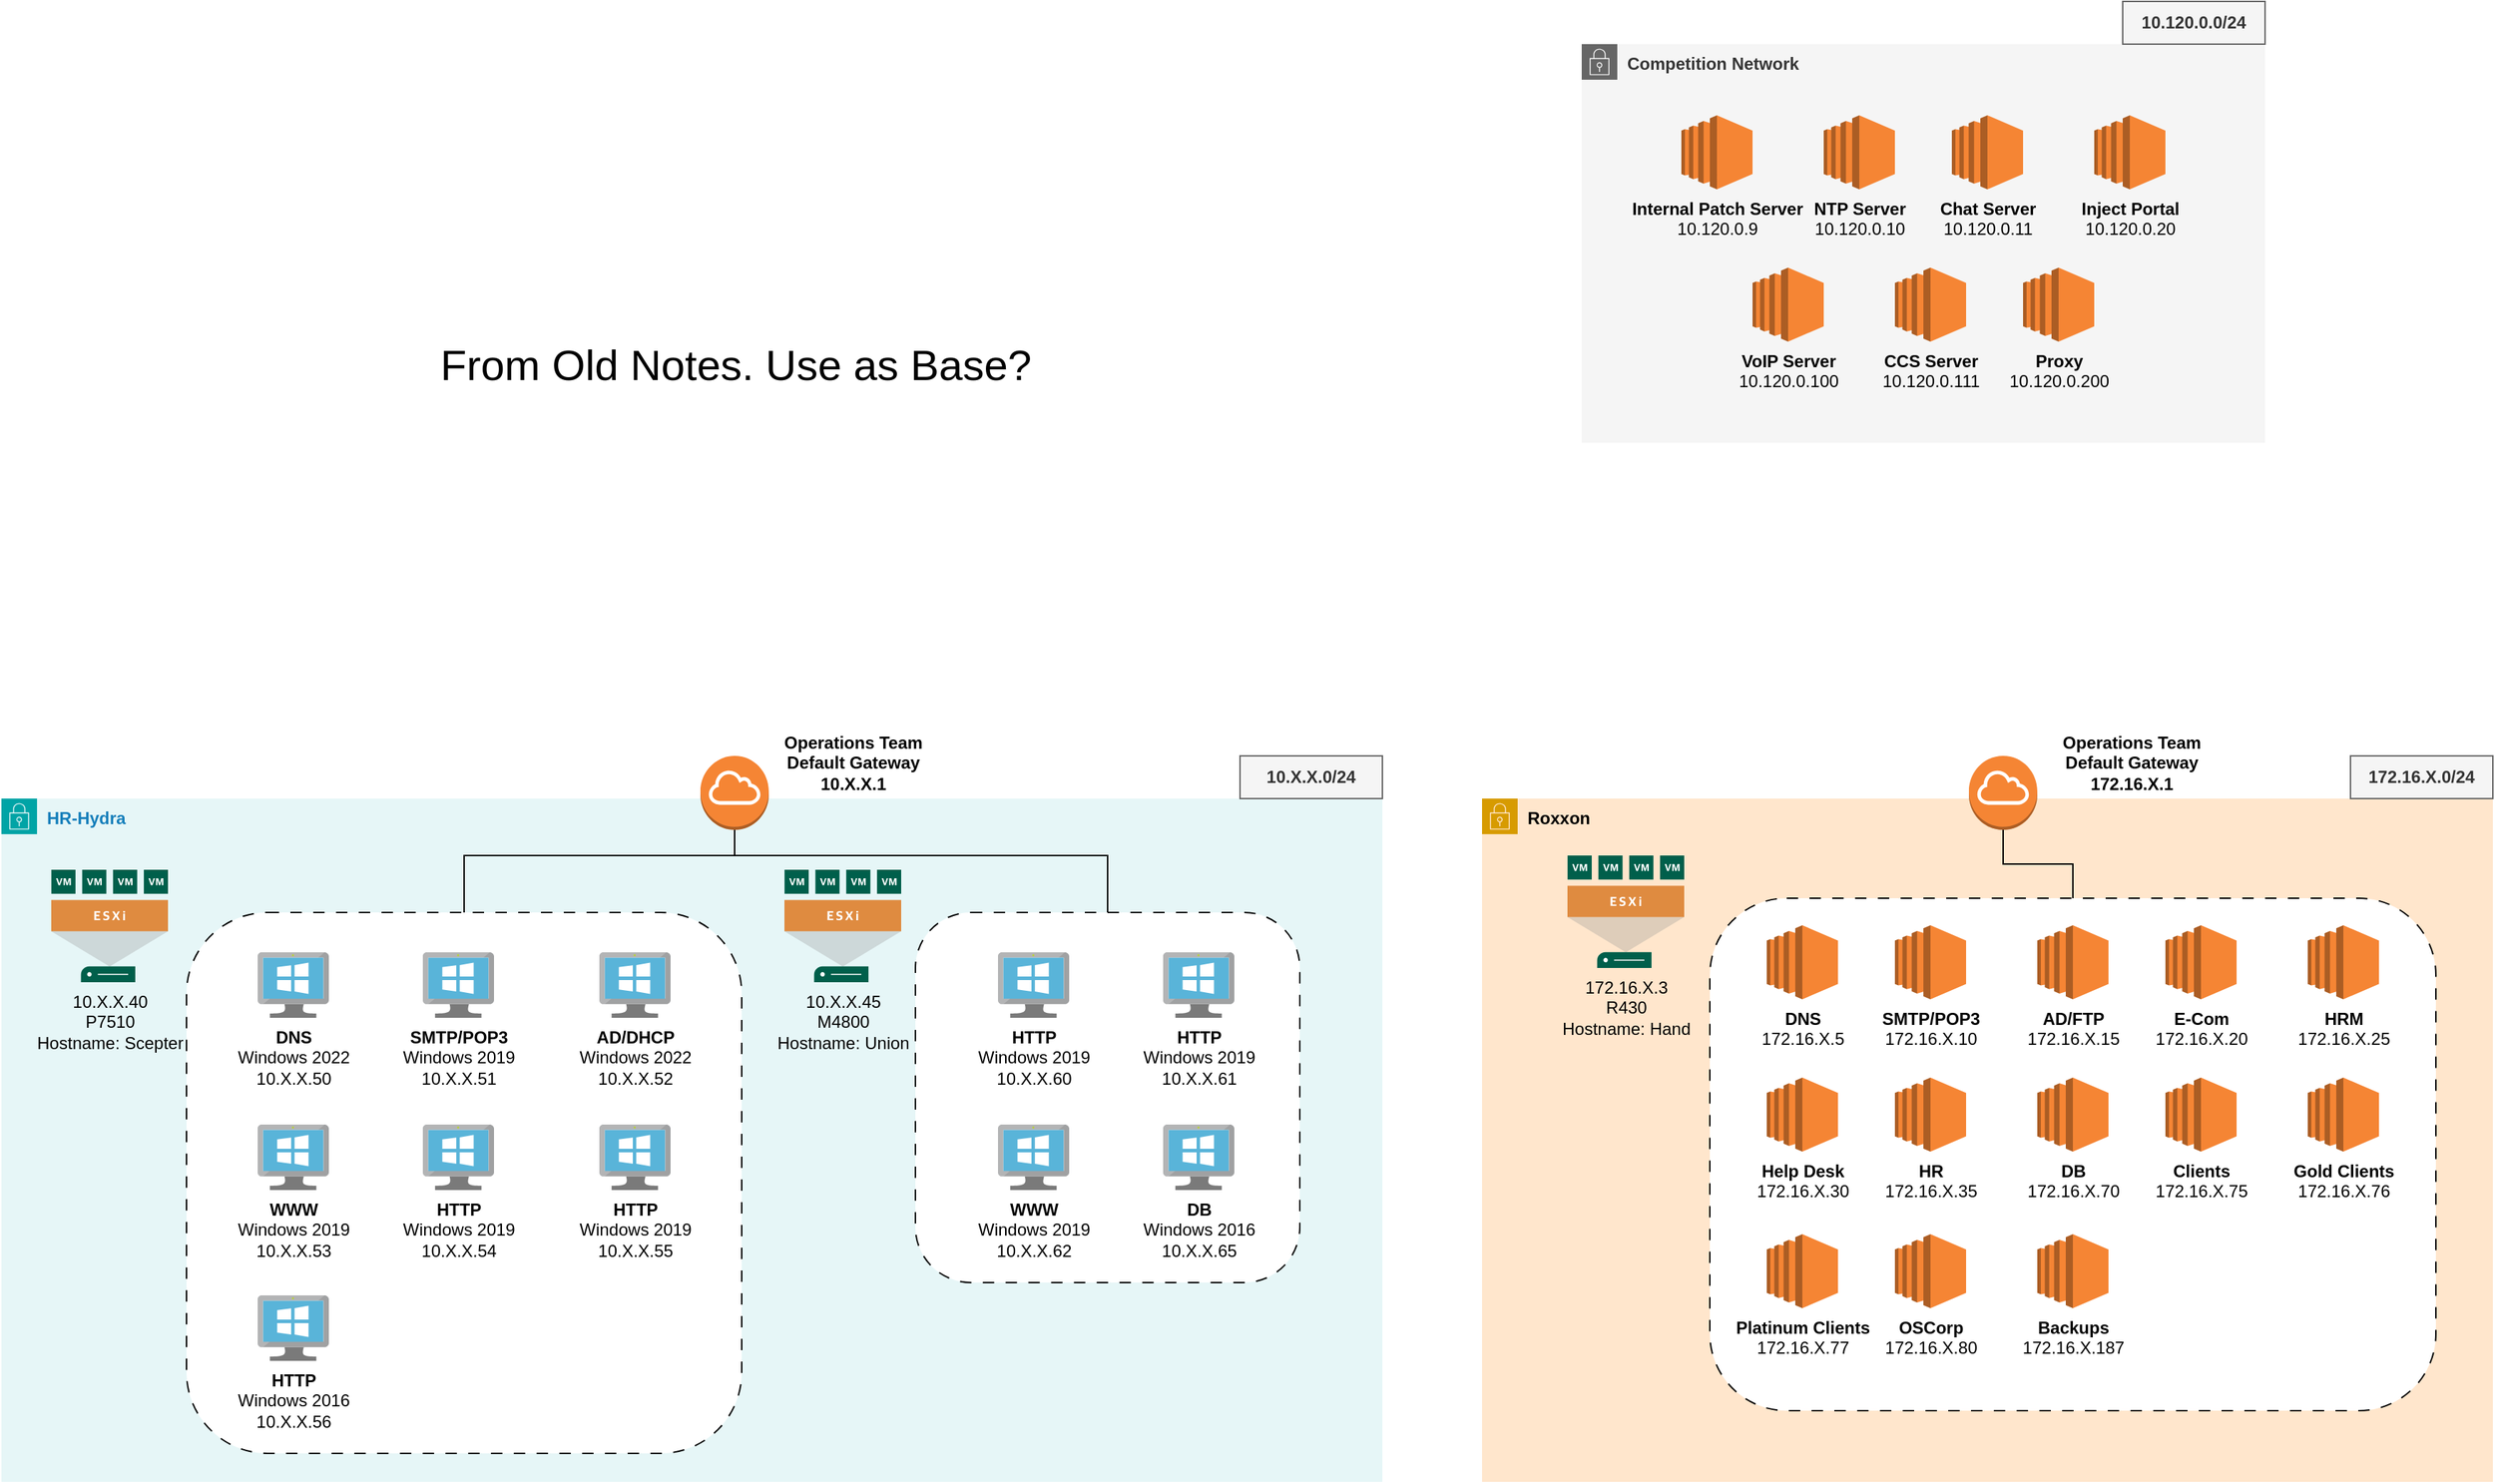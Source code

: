 <mxfile version="26.2.10">
  <diagram name="Page-1" id="bnYwa6Kh5TYx6-Wm2nw0">
    <mxGraphModel grid="1" page="1" gridSize="10" guides="1" tooltips="1" connect="1" arrows="1" fold="1" pageScale="1" pageWidth="850" pageHeight="1100" math="0" shadow="0">
      <root>
        <mxCell id="0" />
        <mxCell id="1" parent="0" />
        <mxCell id="xX2m8O3BPdrQUNBD5YOa-1" value="&lt;b&gt;Roxxon&lt;/b&gt;" style="points=[[0,0],[0.25,0],[0.5,0],[0.75,0],[1,0],[1,0.25],[1,0.5],[1,0.75],[1,1],[0.75,1],[0.5,1],[0.25,1],[0,1],[0,0.75],[0,0.5],[0,0.25]];outlineConnect=0;html=1;whiteSpace=wrap;fontSize=12;fontStyle=0;container=1;pointerEvents=0;collapsible=0;recursiveResize=0;shape=mxgraph.aws4.group;grIcon=mxgraph.aws4.group_security_group;grStroke=0;strokeColor=#d79b00;fillColor=#ffe6cc;verticalAlign=top;align=left;spacingLeft=30;dashed=0;" vertex="1" parent="1">
          <mxGeometry x="950" y="-40" width="710" height="480" as="geometry" />
        </mxCell>
        <mxCell id="xX2m8O3BPdrQUNBD5YOa-2" value="" style="rounded=1;whiteSpace=wrap;html=1;dashed=1;dashPattern=8 8;" vertex="1" parent="xX2m8O3BPdrQUNBD5YOa-1">
          <mxGeometry x="160" y="70" width="510" height="360" as="geometry" />
        </mxCell>
        <mxCell id="xX2m8O3BPdrQUNBD5YOa-3" value="172.16.X.3&lt;div&gt;R430&lt;/div&gt;&lt;div&gt;Hostname: Hand&lt;/div&gt;" style="sketch=0;pointerEvents=1;shadow=0;dashed=0;html=1;strokeColor=none;fillColor=#005F4B;labelPosition=center;verticalLabelPosition=bottom;verticalAlign=top;align=center;outlineConnect=0;shape=mxgraph.veeam2.esxi_host;" vertex="1" parent="xX2m8O3BPdrQUNBD5YOa-1">
          <mxGeometry x="60" y="40" width="82" height="79" as="geometry" />
        </mxCell>
        <mxCell id="xX2m8O3BPdrQUNBD5YOa-4" value="&lt;b&gt;DNS&lt;/b&gt;&lt;div&gt;172.16.X.5&lt;/div&gt;" style="outlineConnect=0;dashed=0;verticalLabelPosition=bottom;verticalAlign=top;align=center;html=1;shape=mxgraph.aws3.ec2;fillColor=#F58534;gradientColor=none;" vertex="1" parent="xX2m8O3BPdrQUNBD5YOa-1">
          <mxGeometry x="200" y="89" width="50" height="52" as="geometry" />
        </mxCell>
        <mxCell id="xX2m8O3BPdrQUNBD5YOa-5" value="&lt;b&gt;SMTP/POP3&lt;/b&gt;&lt;br&gt;&lt;div&gt;172.16.X.10&lt;/div&gt;" style="outlineConnect=0;dashed=0;verticalLabelPosition=bottom;verticalAlign=top;align=center;html=1;shape=mxgraph.aws3.ec2;fillColor=#F58534;gradientColor=none;" vertex="1" parent="xX2m8O3BPdrQUNBD5YOa-1">
          <mxGeometry x="290" y="89" width="50" height="52" as="geometry" />
        </mxCell>
        <mxCell id="xX2m8O3BPdrQUNBD5YOa-6" value="&lt;b&gt;AD/FTP&lt;/b&gt;&lt;br&gt;&lt;div&gt;172.16.X.15&lt;/div&gt;" style="outlineConnect=0;dashed=0;verticalLabelPosition=bottom;verticalAlign=top;align=center;html=1;shape=mxgraph.aws3.ec2;fillColor=#F58534;gradientColor=none;" vertex="1" parent="xX2m8O3BPdrQUNBD5YOa-1">
          <mxGeometry x="390" y="89" width="50" height="52" as="geometry" />
        </mxCell>
        <mxCell id="xX2m8O3BPdrQUNBD5YOa-7" value="&lt;b&gt;E-Com&lt;/b&gt;&lt;br&gt;&lt;div&gt;172.16.X.20&lt;/div&gt;" style="outlineConnect=0;dashed=0;verticalLabelPosition=bottom;verticalAlign=top;align=center;html=1;shape=mxgraph.aws3.ec2;fillColor=#F58534;gradientColor=none;" vertex="1" parent="xX2m8O3BPdrQUNBD5YOa-1">
          <mxGeometry x="480" y="89" width="50" height="52" as="geometry" />
        </mxCell>
        <mxCell id="xX2m8O3BPdrQUNBD5YOa-8" value="&lt;b&gt;HRM&lt;/b&gt;&lt;br&gt;&lt;div&gt;172.16.X.25&lt;/div&gt;" style="outlineConnect=0;dashed=0;verticalLabelPosition=bottom;verticalAlign=top;align=center;html=1;shape=mxgraph.aws3.ec2;fillColor=#F58534;gradientColor=none;" vertex="1" parent="xX2m8O3BPdrQUNBD5YOa-1">
          <mxGeometry x="580" y="89" width="50" height="52" as="geometry" />
        </mxCell>
        <mxCell id="xX2m8O3BPdrQUNBD5YOa-9" value="&lt;b&gt;Help Desk&lt;/b&gt;&lt;br&gt;&lt;div&gt;172.16.X.30&lt;/div&gt;" style="outlineConnect=0;dashed=0;verticalLabelPosition=bottom;verticalAlign=top;align=center;html=1;shape=mxgraph.aws3.ec2;fillColor=#F58534;gradientColor=none;" vertex="1" parent="xX2m8O3BPdrQUNBD5YOa-1">
          <mxGeometry x="200" y="196" width="50" height="52" as="geometry" />
        </mxCell>
        <mxCell id="xX2m8O3BPdrQUNBD5YOa-10" value="&lt;b&gt;HR&lt;/b&gt;&lt;br&gt;&lt;div&gt;172.16.X.35&lt;/div&gt;" style="outlineConnect=0;dashed=0;verticalLabelPosition=bottom;verticalAlign=top;align=center;html=1;shape=mxgraph.aws3.ec2;fillColor=#F58534;gradientColor=none;" vertex="1" parent="xX2m8O3BPdrQUNBD5YOa-1">
          <mxGeometry x="290" y="196" width="50" height="52" as="geometry" />
        </mxCell>
        <mxCell id="xX2m8O3BPdrQUNBD5YOa-11" value="&lt;b&gt;DB&lt;/b&gt;&lt;br&gt;&lt;div&gt;172.16.X.70&lt;/div&gt;" style="outlineConnect=0;dashed=0;verticalLabelPosition=bottom;verticalAlign=top;align=center;html=1;shape=mxgraph.aws3.ec2;fillColor=#F58534;gradientColor=none;" vertex="1" parent="xX2m8O3BPdrQUNBD5YOa-1">
          <mxGeometry x="390" y="196" width="50" height="52" as="geometry" />
        </mxCell>
        <mxCell id="xX2m8O3BPdrQUNBD5YOa-12" value="&lt;b&gt;Clients&lt;/b&gt;&lt;br&gt;&lt;div&gt;172.16.X.75&lt;/div&gt;" style="outlineConnect=0;dashed=0;verticalLabelPosition=bottom;verticalAlign=top;align=center;html=1;shape=mxgraph.aws3.ec2;fillColor=#F58534;gradientColor=none;" vertex="1" parent="xX2m8O3BPdrQUNBD5YOa-1">
          <mxGeometry x="480" y="196" width="50" height="52" as="geometry" />
        </mxCell>
        <mxCell id="xX2m8O3BPdrQUNBD5YOa-13" value="&lt;b&gt;Gold Clients&lt;/b&gt;&lt;br&gt;&lt;div&gt;172.16.X.76&lt;/div&gt;" style="outlineConnect=0;dashed=0;verticalLabelPosition=bottom;verticalAlign=top;align=center;html=1;shape=mxgraph.aws3.ec2;fillColor=#F58534;gradientColor=none;" vertex="1" parent="xX2m8O3BPdrQUNBD5YOa-1">
          <mxGeometry x="580" y="196" width="50" height="52" as="geometry" />
        </mxCell>
        <mxCell id="xX2m8O3BPdrQUNBD5YOa-14" value="&lt;b&gt;Platinum Clients&lt;/b&gt;&lt;br&gt;&lt;div&gt;172.16.X.77&lt;/div&gt;" style="outlineConnect=0;dashed=0;verticalLabelPosition=bottom;verticalAlign=top;align=center;html=1;shape=mxgraph.aws3.ec2;fillColor=#F58534;gradientColor=none;" vertex="1" parent="xX2m8O3BPdrQUNBD5YOa-1">
          <mxGeometry x="200" y="306" width="50" height="52" as="geometry" />
        </mxCell>
        <mxCell id="xX2m8O3BPdrQUNBD5YOa-15" value="&lt;b&gt;OSCorp&lt;/b&gt;&lt;br&gt;&lt;div&gt;172.16.X.80&lt;/div&gt;" style="outlineConnect=0;dashed=0;verticalLabelPosition=bottom;verticalAlign=top;align=center;html=1;shape=mxgraph.aws3.ec2;fillColor=#F58534;gradientColor=none;" vertex="1" parent="xX2m8O3BPdrQUNBD5YOa-1">
          <mxGeometry x="290" y="306" width="50" height="52" as="geometry" />
        </mxCell>
        <mxCell id="xX2m8O3BPdrQUNBD5YOa-16" value="&lt;b&gt;Backups&lt;/b&gt;&lt;br&gt;&lt;div&gt;172.16.X.187&lt;/div&gt;" style="outlineConnect=0;dashed=0;verticalLabelPosition=bottom;verticalAlign=top;align=center;html=1;shape=mxgraph.aws3.ec2;fillColor=#F58534;gradientColor=none;" vertex="1" parent="xX2m8O3BPdrQUNBD5YOa-1">
          <mxGeometry x="390" y="306" width="50" height="52" as="geometry" />
        </mxCell>
        <mxCell id="xX2m8O3BPdrQUNBD5YOa-17" value="" style="outlineConnect=0;dashed=0;verticalLabelPosition=bottom;verticalAlign=top;align=center;html=1;shape=mxgraph.aws3.internet_gateway;fillColor=#F58534;gradientColor=none;" vertex="1" parent="xX2m8O3BPdrQUNBD5YOa-1">
          <mxGeometry x="342" y="-30" width="48" height="52" as="geometry" />
        </mxCell>
        <mxCell id="xX2m8O3BPdrQUNBD5YOa-18" style="edgeStyle=orthogonalEdgeStyle;rounded=0;orthogonalLoop=1;jettySize=auto;html=1;entryX=0.5;entryY=1;entryDx=0;entryDy=0;entryPerimeter=0;endArrow=none;startFill=0;" edge="1" parent="xX2m8O3BPdrQUNBD5YOa-1" source="xX2m8O3BPdrQUNBD5YOa-2" target="xX2m8O3BPdrQUNBD5YOa-17">
          <mxGeometry relative="1" as="geometry" />
        </mxCell>
        <mxCell id="xX2m8O3BPdrQUNBD5YOa-19" value="&lt;b&gt;HR-Hydra&lt;/b&gt;" style="points=[[0,0],[0.25,0],[0.5,0],[0.75,0],[1,0],[1,0.25],[1,0.5],[1,0.75],[1,1],[0.75,1],[0.5,1],[0.25,1],[0,1],[0,0.75],[0,0.5],[0,0.25]];outlineConnect=0;gradientColor=none;html=1;whiteSpace=wrap;fontSize=12;fontStyle=0;container=1;pointerEvents=0;collapsible=0;recursiveResize=0;shape=mxgraph.aws4.group;grIcon=mxgraph.aws4.group_security_group;grStroke=0;strokeColor=#00A4A6;fillColor=#E6F6F7;verticalAlign=top;align=left;spacingLeft=30;fontColor=#147EBA;dashed=0;" vertex="1" parent="1">
          <mxGeometry x="-90" y="-40" width="970" height="480" as="geometry" />
        </mxCell>
        <mxCell id="xX2m8O3BPdrQUNBD5YOa-20" value="" style="outlineConnect=0;dashed=0;verticalLabelPosition=bottom;verticalAlign=top;align=center;html=1;shape=mxgraph.aws3.internet_gateway;fillColor=#F58534;gradientColor=none;" vertex="1" parent="xX2m8O3BPdrQUNBD5YOa-19">
          <mxGeometry x="491" y="-30" width="48" height="52" as="geometry" />
        </mxCell>
        <mxCell id="xX2m8O3BPdrQUNBD5YOa-21" value="&lt;div&gt;Operations Team&lt;/div&gt;&lt;div&gt;Default Gateway&lt;/div&gt;10.X.X.1" style="text;html=1;align=center;verticalAlign=middle;whiteSpace=wrap;rounded=0;fontStyle=1" vertex="1" parent="xX2m8O3BPdrQUNBD5YOa-19">
          <mxGeometry x="537" y="-50" width="123" height="50" as="geometry" />
        </mxCell>
        <mxCell id="xX2m8O3BPdrQUNBD5YOa-22" value="" style="rounded=1;whiteSpace=wrap;html=1;dashed=1;dashPattern=8 8;" vertex="1" parent="1">
          <mxGeometry x="40" y="40" width="390" height="380" as="geometry" />
        </mxCell>
        <mxCell id="xX2m8O3BPdrQUNBD5YOa-23" value="10.X.X.40&lt;div&gt;P7510&lt;/div&gt;&lt;div&gt;Hostname: Scepter&lt;/div&gt;" style="sketch=0;pointerEvents=1;shadow=0;dashed=0;html=1;strokeColor=none;fillColor=#005F4B;labelPosition=center;verticalLabelPosition=bottom;verticalAlign=top;align=center;outlineConnect=0;shape=mxgraph.veeam2.esxi_host;" vertex="1" parent="1">
          <mxGeometry x="-55" y="10" width="82" height="79" as="geometry" />
        </mxCell>
        <mxCell id="xX2m8O3BPdrQUNBD5YOa-24" value="10.X.X.45&lt;div&gt;M4800&lt;/div&gt;&lt;div&gt;Hostname: Union&lt;/div&gt;" style="sketch=0;pointerEvents=1;shadow=0;dashed=0;html=1;strokeColor=none;fillColor=#005F4B;labelPosition=center;verticalLabelPosition=bottom;verticalAlign=top;align=center;outlineConnect=0;shape=mxgraph.veeam2.esxi_host;" vertex="1" parent="1">
          <mxGeometry x="460" y="10" width="82" height="79" as="geometry" />
        </mxCell>
        <mxCell id="xX2m8O3BPdrQUNBD5YOa-25" value="&lt;b&gt;DNS&lt;/b&gt;&lt;br&gt;Windows 2022&lt;br&gt;10.X.X.50" style="image;sketch=0;aspect=fixed;html=1;points=[];align=center;fontSize=12;image=img/lib/mscae/VirtualMachineWindows.svg;" vertex="1" parent="1">
          <mxGeometry x="90" y="68" width="50" height="46" as="geometry" />
        </mxCell>
        <mxCell id="xX2m8O3BPdrQUNBD5YOa-26" value="&lt;b&gt;SMTP/POP3&lt;/b&gt;&lt;br&gt;Windows 2019&lt;br&gt;10.X.X.51" style="image;sketch=0;aspect=fixed;html=1;points=[];align=center;fontSize=12;image=img/lib/mscae/VirtualMachineWindows.svg;" vertex="1" parent="1">
          <mxGeometry x="206" y="68" width="50" height="46" as="geometry" />
        </mxCell>
        <mxCell id="xX2m8O3BPdrQUNBD5YOa-27" value="&lt;b&gt;AD/DHCP&lt;/b&gt;&lt;br&gt;Windows 2022&lt;br&gt;10.X.X.52" style="image;sketch=0;aspect=fixed;html=1;points=[];align=center;fontSize=12;image=img/lib/mscae/VirtualMachineWindows.svg;" vertex="1" parent="1">
          <mxGeometry x="330" y="68" width="50" height="46" as="geometry" />
        </mxCell>
        <mxCell id="xX2m8O3BPdrQUNBD5YOa-28" value="&lt;b&gt;WWW&lt;/b&gt;&lt;br&gt;Windows 2019&lt;br&gt;10.X.X.53" style="image;sketch=0;aspect=fixed;html=1;points=[];align=center;fontSize=12;image=img/lib/mscae/VirtualMachineWindows.svg;" vertex="1" parent="1">
          <mxGeometry x="90" y="189" width="50" height="46" as="geometry" />
        </mxCell>
        <mxCell id="xX2m8O3BPdrQUNBD5YOa-29" value="&lt;b&gt;HTTP&lt;/b&gt;&lt;br&gt;Windows 2019&lt;br&gt;10.X.X.54" style="image;sketch=0;aspect=fixed;html=1;points=[];align=center;fontSize=12;image=img/lib/mscae/VirtualMachineWindows.svg;" vertex="1" parent="1">
          <mxGeometry x="206" y="189" width="50" height="46" as="geometry" />
        </mxCell>
        <mxCell id="xX2m8O3BPdrQUNBD5YOa-30" value="&lt;b&gt;HTTP&lt;/b&gt;&lt;br&gt;Windows 2019&lt;br&gt;10.X.X.55" style="image;sketch=0;aspect=fixed;html=1;points=[];align=center;fontSize=12;image=img/lib/mscae/VirtualMachineWindows.svg;" vertex="1" parent="1">
          <mxGeometry x="330" y="189" width="50" height="46" as="geometry" />
        </mxCell>
        <mxCell id="xX2m8O3BPdrQUNBD5YOa-31" value="&lt;b&gt;HTTP&lt;/b&gt;&lt;br&gt;Windows 2016&lt;br&gt;10.X.X.56" style="image;sketch=0;aspect=fixed;html=1;points=[];align=center;fontSize=12;image=img/lib/mscae/VirtualMachineWindows.svg;" vertex="1" parent="1">
          <mxGeometry x="90" y="309" width="50" height="46" as="geometry" />
        </mxCell>
        <mxCell id="xX2m8O3BPdrQUNBD5YOa-32" value="" style="rounded=1;whiteSpace=wrap;html=1;dashed=1;dashPattern=8 8;" vertex="1" parent="1">
          <mxGeometry x="552" y="40" width="270" height="260" as="geometry" />
        </mxCell>
        <mxCell id="xX2m8O3BPdrQUNBD5YOa-33" value="&lt;b&gt;HTTP&lt;/b&gt;&lt;br&gt;Windows 2019&lt;br&gt;10.X.X.60" style="image;sketch=0;aspect=fixed;html=1;points=[];align=center;fontSize=12;image=img/lib/mscae/VirtualMachineWindows.svg;" vertex="1" parent="1">
          <mxGeometry x="610" y="68" width="50" height="46" as="geometry" />
        </mxCell>
        <mxCell id="xX2m8O3BPdrQUNBD5YOa-34" value="&lt;b&gt;HTTP&lt;/b&gt;&lt;br&gt;Windows 2019&lt;br&gt;10.X.X.61" style="image;sketch=0;aspect=fixed;html=1;points=[];align=center;fontSize=12;image=img/lib/mscae/VirtualMachineWindows.svg;" vertex="1" parent="1">
          <mxGeometry x="726" y="68" width="50" height="46" as="geometry" />
        </mxCell>
        <mxCell id="xX2m8O3BPdrQUNBD5YOa-35" value="&lt;b&gt;WWW&lt;/b&gt;&lt;br&gt;Windows 2019&lt;br&gt;10.X.X.62" style="image;sketch=0;aspect=fixed;html=1;points=[];align=center;fontSize=12;image=img/lib/mscae/VirtualMachineWindows.svg;" vertex="1" parent="1">
          <mxGeometry x="610" y="189" width="50" height="46" as="geometry" />
        </mxCell>
        <mxCell id="xX2m8O3BPdrQUNBD5YOa-36" value="&lt;b&gt;DB&lt;/b&gt;&lt;br&gt;Windows 2016&lt;br&gt;10.X.X.65" style="image;sketch=0;aspect=fixed;html=1;points=[];align=center;fontSize=12;image=img/lib/mscae/VirtualMachineWindows.svg;" vertex="1" parent="1">
          <mxGeometry x="726" y="189" width="50" height="46" as="geometry" />
        </mxCell>
        <mxCell id="xX2m8O3BPdrQUNBD5YOa-37" value="&lt;b&gt;10.X.X.0/24&lt;/b&gt;" style="rounded=0;whiteSpace=wrap;html=1;fillColor=#f5f5f5;fontColor=#333333;strokeColor=#666666;" vertex="1" parent="1">
          <mxGeometry x="780" y="-70" width="100" height="30" as="geometry" />
        </mxCell>
        <mxCell id="xX2m8O3BPdrQUNBD5YOa-38" value="&lt;b&gt;172.16.X.0/24&lt;/b&gt;" style="rounded=0;whiteSpace=wrap;html=1;fillColor=#f5f5f5;fontColor=#333333;strokeColor=#666666;" vertex="1" parent="1">
          <mxGeometry x="1560" y="-70" width="100" height="30" as="geometry" />
        </mxCell>
        <mxCell id="xX2m8O3BPdrQUNBD5YOa-39" value="&lt;div&gt;Operations Team&lt;/div&gt;&lt;div&gt;Default Gateway&lt;/div&gt;172.16.X.1" style="text;html=1;align=center;verticalAlign=middle;whiteSpace=wrap;rounded=0;fontStyle=1" vertex="1" parent="1">
          <mxGeometry x="1345" y="-90" width="123" height="50" as="geometry" />
        </mxCell>
        <mxCell id="xX2m8O3BPdrQUNBD5YOa-40" value="&lt;b&gt;Competition Network&lt;/b&gt;" style="points=[[0,0],[0.25,0],[0.5,0],[0.75,0],[1,0],[1,0.25],[1,0.5],[1,0.75],[1,1],[0.75,1],[0.5,1],[0.25,1],[0,1],[0,0.75],[0,0.5],[0,0.25]];outlineConnect=0;html=1;whiteSpace=wrap;fontSize=12;fontStyle=0;container=1;pointerEvents=0;collapsible=0;recursiveResize=0;shape=mxgraph.aws4.group;grIcon=mxgraph.aws4.group_security_group;grStroke=0;strokeColor=#666666;fillColor=#f5f5f5;verticalAlign=top;align=left;spacingLeft=30;fontColor=#333333;dashed=0;" vertex="1" parent="1">
          <mxGeometry x="1020" y="-570" width="480" height="280" as="geometry" />
        </mxCell>
        <mxCell id="xX2m8O3BPdrQUNBD5YOa-41" value="&lt;b&gt;Internal Patch Server&lt;/b&gt;&lt;br&gt;&lt;div&gt;10.120.0.9&lt;/div&gt;" style="outlineConnect=0;dashed=0;verticalLabelPosition=bottom;verticalAlign=top;align=center;html=1;shape=mxgraph.aws3.ec2;fillColor=#F58534;gradientColor=none;" vertex="1" parent="xX2m8O3BPdrQUNBD5YOa-40">
          <mxGeometry x="70" y="50" width="50" height="52" as="geometry" />
        </mxCell>
        <mxCell id="xX2m8O3BPdrQUNBD5YOa-42" value="&lt;b&gt;NTP Server&lt;/b&gt;&lt;br&gt;&lt;div&gt;10.120.0.10&lt;/div&gt;" style="outlineConnect=0;dashed=0;verticalLabelPosition=bottom;verticalAlign=top;align=center;html=1;shape=mxgraph.aws3.ec2;fillColor=#F58534;gradientColor=none;" vertex="1" parent="xX2m8O3BPdrQUNBD5YOa-40">
          <mxGeometry x="170" y="50" width="50" height="52" as="geometry" />
        </mxCell>
        <mxCell id="xX2m8O3BPdrQUNBD5YOa-43" value="&lt;b&gt;Chat Server&lt;/b&gt;&lt;br&gt;&lt;div&gt;10.120.0.11&lt;/div&gt;" style="outlineConnect=0;dashed=0;verticalLabelPosition=bottom;verticalAlign=top;align=center;html=1;shape=mxgraph.aws3.ec2;fillColor=#F58534;gradientColor=none;" vertex="1" parent="xX2m8O3BPdrQUNBD5YOa-40">
          <mxGeometry x="260" y="50" width="50" height="52" as="geometry" />
        </mxCell>
        <mxCell id="xX2m8O3BPdrQUNBD5YOa-44" value="&lt;b&gt;Inject Portal&lt;/b&gt;&lt;br&gt;&lt;div&gt;10.120.0.20&lt;/div&gt;" style="outlineConnect=0;dashed=0;verticalLabelPosition=bottom;verticalAlign=top;align=center;html=1;shape=mxgraph.aws3.ec2;fillColor=#F58534;gradientColor=none;" vertex="1" parent="xX2m8O3BPdrQUNBD5YOa-40">
          <mxGeometry x="360" y="50" width="50" height="52" as="geometry" />
        </mxCell>
        <mxCell id="xX2m8O3BPdrQUNBD5YOa-45" value="&lt;b&gt;VoIP Server&lt;/b&gt;&lt;br&gt;&lt;div&gt;10.120.0.100&lt;/div&gt;" style="outlineConnect=0;dashed=0;verticalLabelPosition=bottom;verticalAlign=top;align=center;html=1;shape=mxgraph.aws3.ec2;fillColor=#F58534;gradientColor=none;" vertex="1" parent="xX2m8O3BPdrQUNBD5YOa-40">
          <mxGeometry x="120" y="157" width="50" height="52" as="geometry" />
        </mxCell>
        <mxCell id="xX2m8O3BPdrQUNBD5YOa-46" value="&lt;b&gt;CCS Server&lt;/b&gt;&lt;br&gt;&lt;div&gt;10.120.0.111&lt;/div&gt;" style="outlineConnect=0;dashed=0;verticalLabelPosition=bottom;verticalAlign=top;align=center;html=1;shape=mxgraph.aws3.ec2;fillColor=#F58534;gradientColor=none;" vertex="1" parent="xX2m8O3BPdrQUNBD5YOa-40">
          <mxGeometry x="220" y="157" width="50" height="52" as="geometry" />
        </mxCell>
        <mxCell id="xX2m8O3BPdrQUNBD5YOa-47" value="&lt;b&gt;Proxy&lt;/b&gt;&lt;br&gt;&lt;div&gt;10.120.0.200&lt;/div&gt;" style="outlineConnect=0;dashed=0;verticalLabelPosition=bottom;verticalAlign=top;align=center;html=1;shape=mxgraph.aws3.ec2;fillColor=#F58534;gradientColor=none;" vertex="1" parent="xX2m8O3BPdrQUNBD5YOa-40">
          <mxGeometry x="310" y="157" width="50" height="52" as="geometry" />
        </mxCell>
        <mxCell id="xX2m8O3BPdrQUNBD5YOa-48" value="&lt;b&gt;10.120.0.0/24&lt;/b&gt;" style="rounded=0;whiteSpace=wrap;html=1;fillColor=#f5f5f5;fontColor=#333333;strokeColor=#666666;" vertex="1" parent="1">
          <mxGeometry x="1400" y="-600" width="100" height="30" as="geometry" />
        </mxCell>
        <mxCell id="xX2m8O3BPdrQUNBD5YOa-63" style="edgeStyle=orthogonalEdgeStyle;rounded=0;orthogonalLoop=1;jettySize=auto;html=1;entryX=0.5;entryY=0;entryDx=0;entryDy=0;endArrow=none;startFill=0;" edge="1" parent="1" source="xX2m8O3BPdrQUNBD5YOa-20" target="xX2m8O3BPdrQUNBD5YOa-22">
          <mxGeometry relative="1" as="geometry">
            <Array as="points">
              <mxPoint x="425" />
              <mxPoint x="235" />
            </Array>
          </mxGeometry>
        </mxCell>
        <mxCell id="xX2m8O3BPdrQUNBD5YOa-64" style="edgeStyle=orthogonalEdgeStyle;rounded=0;orthogonalLoop=1;jettySize=auto;html=1;entryX=0.5;entryY=0;entryDx=0;entryDy=0;endArrow=none;startFill=0;" edge="1" parent="1" source="xX2m8O3BPdrQUNBD5YOa-20" target="xX2m8O3BPdrQUNBD5YOa-32">
          <mxGeometry relative="1" as="geometry">
            <Array as="points">
              <mxPoint x="425" />
              <mxPoint x="687" />
            </Array>
          </mxGeometry>
        </mxCell>
        <mxCell id="xX2m8O3BPdrQUNBD5YOa-65" value="&lt;font style=&quot;font-size: 30px;&quot;&gt;From Old Notes. Use as Base?&lt;/font&gt;" style="text;html=1;align=center;verticalAlign=middle;whiteSpace=wrap;rounded=0;" vertex="1" parent="1">
          <mxGeometry x="192" y="-440" width="468" height="190" as="geometry" />
        </mxCell>
      </root>
    </mxGraphModel>
  </diagram>
</mxfile>
